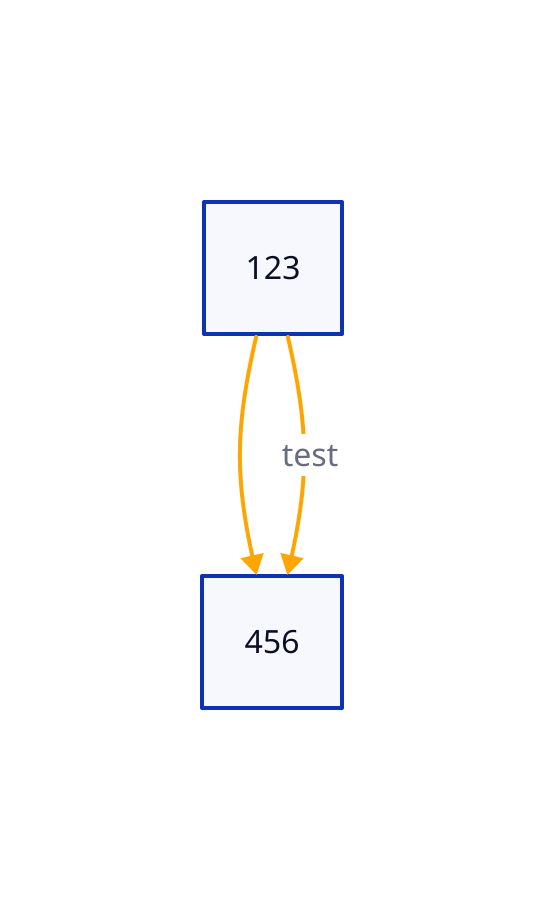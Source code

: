 123 -> 456{
  style: {
      stroke: orange
}
  }
123 -> 456: test {
  style: {
      stroke: orange
}
  }